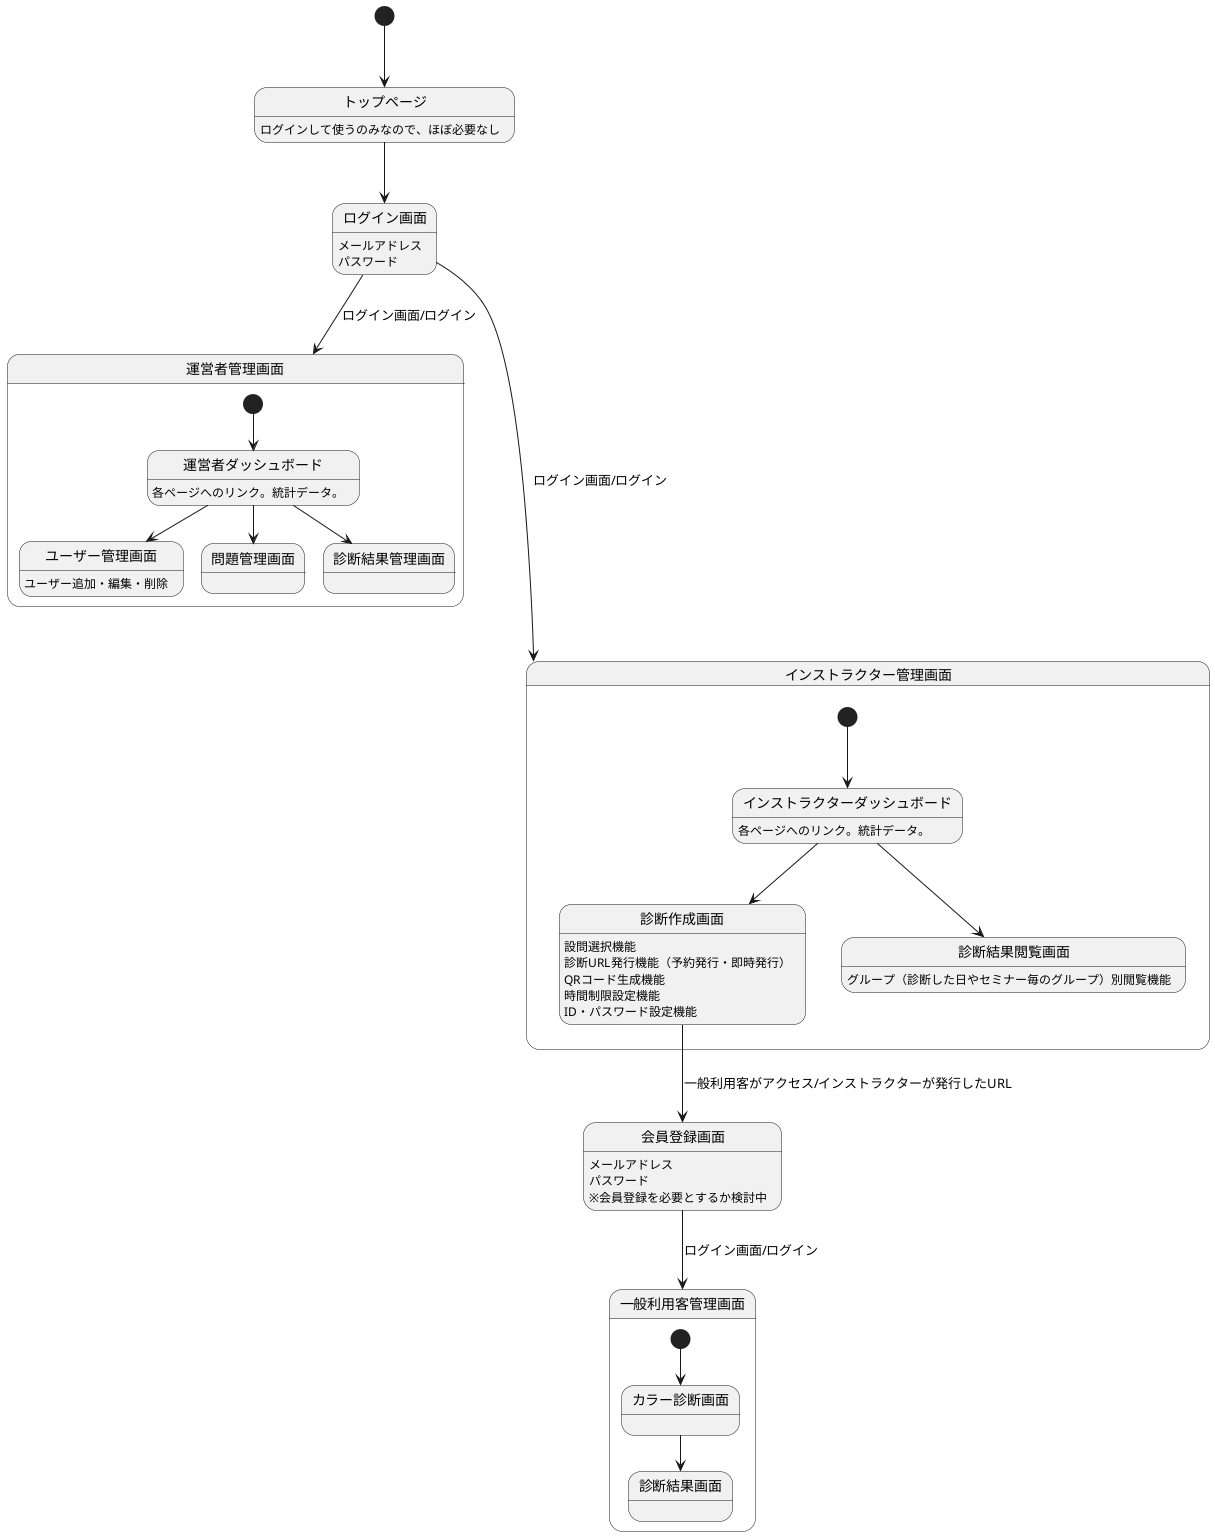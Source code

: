 @startuml screen-transition-diagram

[*] --> トップページ
トップページ: ログインして使うのみなので、ほぼ必要なし

トップページ --> ログイン画面
ログイン画面: メールアドレス
ログイン画面: パスワード

ログイン画面 --> 運営者管理画面:ログイン画面/ログイン
state 運営者管理画面 {
    [*] --> 運営者ダッシュボード
    運営者ダッシュボード: 各ページへのリンク。統計データ。

    運営者ダッシュボード --> ユーザー管理画面
    ユーザー管理画面: ユーザー追加・編集・削除

    運営者ダッシュボード --> 問題管理画面

    運営者ダッシュボード --> 診断結果管理画面
}

ログイン画面 ---> インストラクター管理画面:ログイン画面/ログイン
state インストラクター管理画面 {
    [*] --> インストラクターダッシュボード
    インストラクターダッシュボード: 各ページへのリンク。統計データ。

    インストラクターダッシュボード --> 診断作成画面
    診断作成画面: 設問選択機能
    診断作成画面: 診断URL発行機能（予約発行・即時発行）
    診断作成画面: QRコード生成機能
    診断作成画面: 時間制限設定機能
    診断作成画面: ID・パスワード設定機能

    インストラクターダッシュボード --> 診断結果閲覧画面
    診断結果閲覧画面: グループ（診断した日やセミナー毎のグループ）別閲覧機能
}

診断作成画面 --> 会員登録画面:一般利用客がアクセス/インストラクターが発行したURL
会員登録画面 --> 一般利用客管理画面:ログイン画面/ログイン
会員登録画面: メールアドレス
会員登録画面: パスワード
会員登録画面: ※会員登録を必要とするか検討中
state 一般利用客管理画面 {
    [*] --> カラー診断画面
    カラー診断画面 --> 診断結果画面
}

@enduml
